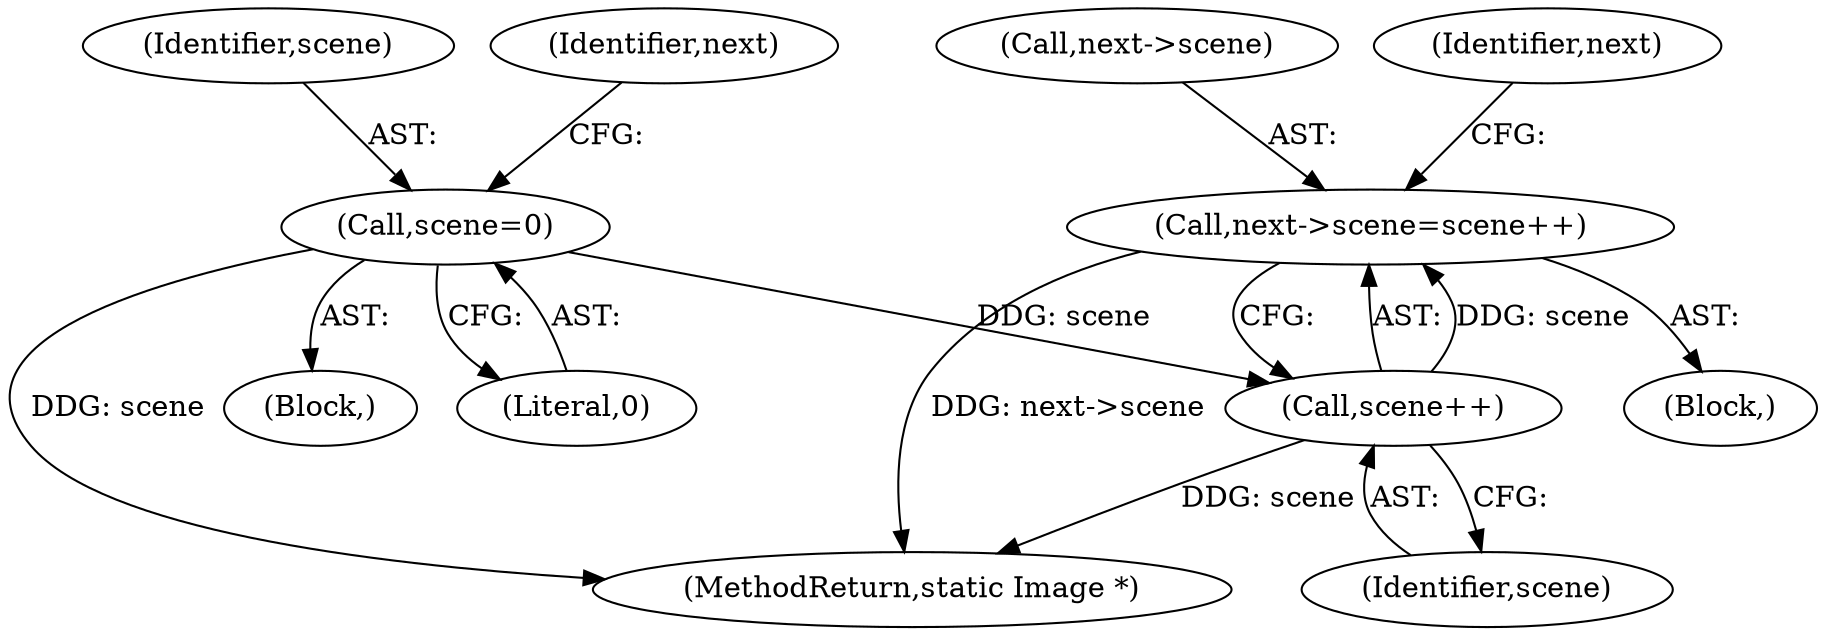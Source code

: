 digraph "0_ImageMagick6_7d11230060fa9c8f67e53c85224daf6648805c7b@pointer" {
"1002396" [label="(Call,next->scene=scene++)"];
"1002400" [label="(Call,scene++)"];
"1002382" [label="(Call,scene=0)"];
"1002397" [label="(Call,next->scene)"];
"1002396" [label="(Call,next->scene=scene++)"];
"1002403" [label="(Identifier,next)"];
"1002401" [label="(Identifier,scene)"];
"1002382" [label="(Call,scene=0)"];
"1002400" [label="(Call,scene++)"];
"1002409" [label="(MethodReturn,static Image *)"];
"1002395" [label="(Block,)"];
"1000121" [label="(Block,)"];
"1002383" [label="(Identifier,scene)"];
"1002387" [label="(Identifier,next)"];
"1002384" [label="(Literal,0)"];
"1002396" -> "1002395"  [label="AST: "];
"1002396" -> "1002400"  [label="CFG: "];
"1002397" -> "1002396"  [label="AST: "];
"1002400" -> "1002396"  [label="AST: "];
"1002403" -> "1002396"  [label="CFG: "];
"1002396" -> "1002409"  [label="DDG: next->scene"];
"1002400" -> "1002396"  [label="DDG: scene"];
"1002400" -> "1002401"  [label="CFG: "];
"1002401" -> "1002400"  [label="AST: "];
"1002400" -> "1002409"  [label="DDG: scene"];
"1002382" -> "1002400"  [label="DDG: scene"];
"1002382" -> "1000121"  [label="AST: "];
"1002382" -> "1002384"  [label="CFG: "];
"1002383" -> "1002382"  [label="AST: "];
"1002384" -> "1002382"  [label="AST: "];
"1002387" -> "1002382"  [label="CFG: "];
"1002382" -> "1002409"  [label="DDG: scene"];
}
